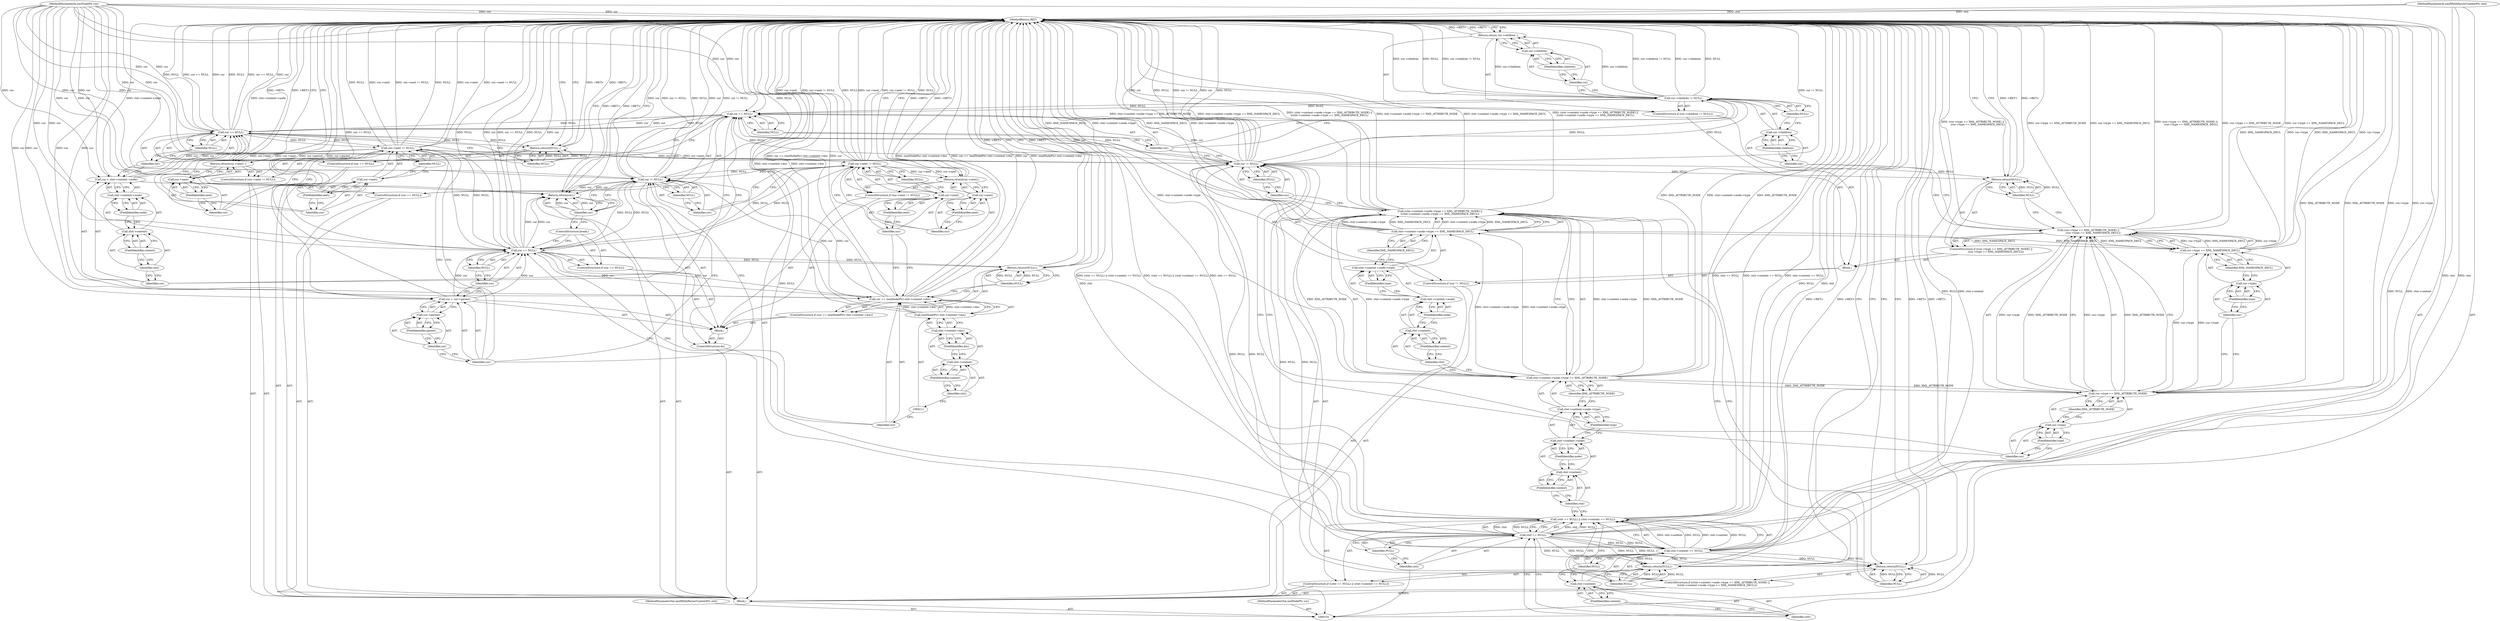 digraph "1_Chrome_a44b00c88bc5ea35b5b150217c5fd6e4ce168e58" {
"1000234" [label="(MethodReturn,RET)"];
"1000102" [label="(MethodParameterIn,xmlXPathParserContextPtr ctxt)"];
"1000271" [label="(MethodParameterOut,xmlXPathParserContextPtr ctxt)"];
"1000103" [label="(MethodParameterIn,xmlNodePtr cur)"];
"1000272" [label="(MethodParameterOut,xmlNodePtr cur)"];
"1000104" [label="(Block,)"];
"1000159" [label="(Call,cur->children != NULL)"];
"1000160" [label="(Call,cur->children)"];
"1000161" [label="(Identifier,cur)"];
"1000162" [label="(FieldIdentifier,children)"];
"1000163" [label="(Identifier,NULL)"];
"1000158" [label="(ControlStructure,if (cur->children != NULL))"];
"1000164" [label="(Return,return cur->children ;)"];
"1000165" [label="(Call,cur->children)"];
"1000166" [label="(Identifier,cur)"];
"1000167" [label="(FieldIdentifier,children)"];
"1000171" [label="(Identifier,NULL)"];
"1000172" [label="(Call,cur = ctxt->context->node)"];
"1000173" [label="(Identifier,cur)"];
"1000174" [label="(Call,ctxt->context->node)"];
"1000175" [label="(Call,ctxt->context)"];
"1000176" [label="(Identifier,ctxt)"];
"1000177" [label="(FieldIdentifier,context)"];
"1000168" [label="(ControlStructure,if (cur == NULL))"];
"1000178" [label="(FieldIdentifier,node)"];
"1000169" [label="(Call,cur == NULL)"];
"1000170" [label="(Identifier,cur)"];
"1000182" [label="(Identifier,NULL)"];
"1000183" [label="(Return,return(NULL) ;)"];
"1000184" [label="(Identifier,NULL)"];
"1000179" [label="(ControlStructure,if (cur == NULL))"];
"1000180" [label="(Call,cur == NULL)"];
"1000181" [label="(Identifier,cur)"];
"1000189" [label="(FieldIdentifier,next)"];
"1000190" [label="(Identifier,NULL)"];
"1000191" [label="(Return,return(cur->next) ;)"];
"1000192" [label="(Call,cur->next)"];
"1000193" [label="(Identifier,cur)"];
"1000194" [label="(FieldIdentifier,next)"];
"1000185" [label="(ControlStructure,if (cur->next != NULL))"];
"1000186" [label="(Call,cur->next != NULL)"];
"1000187" [label="(Call,cur->next)"];
"1000188" [label="(Identifier,cur)"];
"1000195" [label="(ControlStructure,do)"];
"1000196" [label="(Block,)"];
"1000199" [label="(Call,cur->parent)"];
"1000200" [label="(Identifier,cur)"];
"1000201" [label="(FieldIdentifier,parent)"];
"1000197" [label="(Call,cur = cur->parent)"];
"1000198" [label="(Identifier,cur)"];
"1000203" [label="(Call,cur == NULL)"];
"1000204" [label="(Identifier,cur)"];
"1000205" [label="(Identifier,NULL)"];
"1000206" [label="(ControlStructure,break;)"];
"1000202" [label="(ControlStructure,if (cur == NULL))"];
"1000208" [label="(Call,cur == (xmlNodePtr) ctxt->context->doc)"];
"1000209" [label="(Identifier,cur)"];
"1000210" [label="(Call,(xmlNodePtr) ctxt->context->doc)"];
"1000212" [label="(Call,ctxt->context->doc)"];
"1000213" [label="(Call,ctxt->context)"];
"1000214" [label="(Identifier,ctxt)"];
"1000215" [label="(FieldIdentifier,context)"];
"1000216" [label="(FieldIdentifier,doc)"];
"1000217" [label="(Return,return(NULL);)"];
"1000218" [label="(Identifier,NULL)"];
"1000207" [label="(ControlStructure,if (cur == (xmlNodePtr) ctxt->context->doc))"];
"1000107" [label="(Call,ctxt == NULL)"];
"1000108" [label="(Identifier,ctxt)"];
"1000109" [label="(Identifier,NULL)"];
"1000110" [label="(Call,ctxt->context == NULL)"];
"1000111" [label="(Call,ctxt->context)"];
"1000112" [label="(Identifier,ctxt)"];
"1000113" [label="(FieldIdentifier,context)"];
"1000114" [label="(Identifier,NULL)"];
"1000105" [label="(ControlStructure,if ((ctxt == NULL) || (ctxt->context == NULL)))"];
"1000115" [label="(Return,return(NULL);)"];
"1000116" [label="(Identifier,NULL)"];
"1000106" [label="(Call,(ctxt == NULL) || (ctxt->context == NULL))"];
"1000220" [label="(Call,cur->next != NULL)"];
"1000221" [label="(Call,cur->next)"];
"1000222" [label="(Identifier,cur)"];
"1000223" [label="(FieldIdentifier,next)"];
"1000224" [label="(Identifier,NULL)"];
"1000225" [label="(Return,return(cur->next);)"];
"1000226" [label="(Call,cur->next)"];
"1000227" [label="(Identifier,cur)"];
"1000228" [label="(FieldIdentifier,next)"];
"1000219" [label="(ControlStructure,if (cur->next != NULL))"];
"1000229" [label="(Call,cur != NULL)"];
"1000230" [label="(Identifier,cur)"];
"1000231" [label="(Identifier,NULL)"];
"1000233" [label="(Identifier,cur)"];
"1000232" [label="(Return,return(cur);)"];
"1000124" [label="(FieldIdentifier,context)"];
"1000125" [label="(FieldIdentifier,node)"];
"1000126" [label="(FieldIdentifier,type)"];
"1000127" [label="(Identifier,XML_ATTRIBUTE_NODE)"];
"1000117" [label="(ControlStructure,if ((ctxt->context->node->type == XML_ATTRIBUTE_NODE) ||\n\t(ctxt->context->node->type == XML_NAMESPACE_DECL)))"];
"1000118" [label="(Call,(ctxt->context->node->type == XML_ATTRIBUTE_NODE) ||\n\t(ctxt->context->node->type == XML_NAMESPACE_DECL))"];
"1000119" [label="(Call,ctxt->context->node->type == XML_ATTRIBUTE_NODE)"];
"1000120" [label="(Call,ctxt->context->node->type)"];
"1000121" [label="(Call,ctxt->context->node)"];
"1000122" [label="(Call,ctxt->context)"];
"1000123" [label="(Identifier,ctxt)"];
"1000134" [label="(FieldIdentifier,node)"];
"1000128" [label="(Call,ctxt->context->node->type == XML_NAMESPACE_DECL)"];
"1000129" [label="(Call,ctxt->context->node->type)"];
"1000130" [label="(Call,ctxt->context->node)"];
"1000131" [label="(Call,ctxt->context)"];
"1000132" [label="(Identifier,ctxt)"];
"1000135" [label="(FieldIdentifier,type)"];
"1000136" [label="(Identifier,XML_NAMESPACE_DECL)"];
"1000133" [label="(FieldIdentifier,context)"];
"1000137" [label="(Return,return(NULL);)"];
"1000138" [label="(Identifier,NULL)"];
"1000142" [label="(Identifier,NULL)"];
"1000143" [label="(Block,)"];
"1000139" [label="(ControlStructure,if (cur != NULL))"];
"1000140" [label="(Call,cur != NULL)"];
"1000141" [label="(Identifier,cur)"];
"1000145" [label="(Call,(cur->type == XML_ATTRIBUTE_NODE) ||\n            (cur->type == XML_NAMESPACE_DECL))"];
"1000146" [label="(Call,cur->type == XML_ATTRIBUTE_NODE)"];
"1000147" [label="(Call,cur->type)"];
"1000148" [label="(Identifier,cur)"];
"1000149" [label="(FieldIdentifier,type)"];
"1000150" [label="(Identifier,XML_ATTRIBUTE_NODE)"];
"1000144" [label="(ControlStructure,if ((cur->type == XML_ATTRIBUTE_NODE) ||\n            (cur->type == XML_NAMESPACE_DECL)))"];
"1000151" [label="(Call,cur->type == XML_NAMESPACE_DECL)"];
"1000152" [label="(Call,cur->type)"];
"1000153" [label="(Identifier,cur)"];
"1000154" [label="(FieldIdentifier,type)"];
"1000155" [label="(Identifier,XML_NAMESPACE_DECL)"];
"1000156" [label="(Return,return(NULL);)"];
"1000157" [label="(Identifier,NULL)"];
"1000234" -> "1000101"  [label="AST: "];
"1000234" -> "1000115"  [label="CFG: "];
"1000234" -> "1000137"  [label="CFG: "];
"1000234" -> "1000156"  [label="CFG: "];
"1000234" -> "1000164"  [label="CFG: "];
"1000234" -> "1000183"  [label="CFG: "];
"1000234" -> "1000191"  [label="CFG: "];
"1000234" -> "1000217"  [label="CFG: "];
"1000234" -> "1000225"  [label="CFG: "];
"1000234" -> "1000232"  [label="CFG: "];
"1000186" -> "1000234"  [label="DDG: cur->next != NULL"];
"1000186" -> "1000234"  [label="DDG: NULL"];
"1000186" -> "1000234"  [label="DDG: cur->next"];
"1000220" -> "1000234"  [label="DDG: cur->next"];
"1000220" -> "1000234"  [label="DDG: cur->next != NULL"];
"1000220" -> "1000234"  [label="DDG: NULL"];
"1000140" -> "1000234"  [label="DDG: cur"];
"1000140" -> "1000234"  [label="DDG: NULL"];
"1000140" -> "1000234"  [label="DDG: cur != NULL"];
"1000180" -> "1000234"  [label="DDG: cur"];
"1000180" -> "1000234"  [label="DDG: NULL"];
"1000180" -> "1000234"  [label="DDG: cur == NULL"];
"1000208" -> "1000234"  [label="DDG: cur == (xmlNodePtr) ctxt->context->doc"];
"1000208" -> "1000234"  [label="DDG: cur"];
"1000208" -> "1000234"  [label="DDG: (xmlNodePtr) ctxt->context->doc"];
"1000119" -> "1000234"  [label="DDG: XML_ATTRIBUTE_NODE"];
"1000119" -> "1000234"  [label="DDG: ctxt->context->node->type"];
"1000102" -> "1000234"  [label="DDG: ctxt"];
"1000210" -> "1000234"  [label="DDG: ctxt->context->doc"];
"1000146" -> "1000234"  [label="DDG: XML_ATTRIBUTE_NODE"];
"1000146" -> "1000234"  [label="DDG: cur->type"];
"1000118" -> "1000234"  [label="DDG: ctxt->context->node->type == XML_NAMESPACE_DECL"];
"1000118" -> "1000234"  [label="DDG: (ctxt->context->node->type == XML_ATTRIBUTE_NODE) ||\n\t(ctxt->context->node->type == XML_NAMESPACE_DECL)"];
"1000118" -> "1000234"  [label="DDG: ctxt->context->node->type == XML_ATTRIBUTE_NODE"];
"1000159" -> "1000234"  [label="DDG: cur->children != NULL"];
"1000159" -> "1000234"  [label="DDG: cur->children"];
"1000159" -> "1000234"  [label="DDG: NULL"];
"1000107" -> "1000234"  [label="DDG: ctxt"];
"1000107" -> "1000234"  [label="DDG: NULL"];
"1000106" -> "1000234"  [label="DDG: ctxt == NULL"];
"1000106" -> "1000234"  [label="DDG: ctxt->context == NULL"];
"1000106" -> "1000234"  [label="DDG: (ctxt == NULL) || (ctxt->context == NULL)"];
"1000145" -> "1000234"  [label="DDG: cur->type == XML_NAMESPACE_DECL"];
"1000145" -> "1000234"  [label="DDG: (cur->type == XML_ATTRIBUTE_NODE) ||\n            (cur->type == XML_NAMESPACE_DECL)"];
"1000145" -> "1000234"  [label="DDG: cur->type == XML_ATTRIBUTE_NODE"];
"1000110" -> "1000234"  [label="DDG: NULL"];
"1000110" -> "1000234"  [label="DDG: ctxt->context"];
"1000151" -> "1000234"  [label="DDG: cur->type"];
"1000151" -> "1000234"  [label="DDG: XML_NAMESPACE_DECL"];
"1000229" -> "1000234"  [label="DDG: cur != NULL"];
"1000229" -> "1000234"  [label="DDG: NULL"];
"1000229" -> "1000234"  [label="DDG: cur"];
"1000128" -> "1000234"  [label="DDG: ctxt->context->node->type"];
"1000128" -> "1000234"  [label="DDG: XML_NAMESPACE_DECL"];
"1000103" -> "1000234"  [label="DDG: cur"];
"1000203" -> "1000234"  [label="DDG: cur == NULL"];
"1000203" -> "1000234"  [label="DDG: NULL"];
"1000203" -> "1000234"  [label="DDG: cur"];
"1000197" -> "1000234"  [label="DDG: cur->parent"];
"1000172" -> "1000234"  [label="DDG: ctxt->context->node"];
"1000191" -> "1000234"  [label="DDG: <RET>"];
"1000183" -> "1000234"  [label="DDG: <RET>"];
"1000137" -> "1000234"  [label="DDG: <RET>"];
"1000217" -> "1000234"  [label="DDG: <RET>"];
"1000156" -> "1000234"  [label="DDG: <RET>"];
"1000164" -> "1000234"  [label="DDG: <RET>"];
"1000115" -> "1000234"  [label="DDG: <RET>"];
"1000232" -> "1000234"  [label="DDG: <RET>"];
"1000225" -> "1000234"  [label="DDG: <RET>"];
"1000102" -> "1000101"  [label="AST: "];
"1000102" -> "1000234"  [label="DDG: ctxt"];
"1000102" -> "1000107"  [label="DDG: ctxt"];
"1000271" -> "1000101"  [label="AST: "];
"1000103" -> "1000101"  [label="AST: "];
"1000103" -> "1000234"  [label="DDG: cur"];
"1000103" -> "1000140"  [label="DDG: cur"];
"1000103" -> "1000169"  [label="DDG: cur"];
"1000103" -> "1000172"  [label="DDG: cur"];
"1000103" -> "1000180"  [label="DDG: cur"];
"1000103" -> "1000197"  [label="DDG: cur"];
"1000103" -> "1000203"  [label="DDG: cur"];
"1000103" -> "1000208"  [label="DDG: cur"];
"1000103" -> "1000229"  [label="DDG: cur"];
"1000103" -> "1000232"  [label="DDG: cur"];
"1000272" -> "1000101"  [label="AST: "];
"1000104" -> "1000101"  [label="AST: "];
"1000105" -> "1000104"  [label="AST: "];
"1000117" -> "1000104"  [label="AST: "];
"1000139" -> "1000104"  [label="AST: "];
"1000168" -> "1000104"  [label="AST: "];
"1000179" -> "1000104"  [label="AST: "];
"1000185" -> "1000104"  [label="AST: "];
"1000195" -> "1000104"  [label="AST: "];
"1000232" -> "1000104"  [label="AST: "];
"1000159" -> "1000158"  [label="AST: "];
"1000159" -> "1000163"  [label="CFG: "];
"1000160" -> "1000159"  [label="AST: "];
"1000163" -> "1000159"  [label="AST: "];
"1000166" -> "1000159"  [label="CFG: "];
"1000170" -> "1000159"  [label="CFG: "];
"1000159" -> "1000234"  [label="DDG: cur->children != NULL"];
"1000159" -> "1000234"  [label="DDG: cur->children"];
"1000159" -> "1000234"  [label="DDG: NULL"];
"1000140" -> "1000159"  [label="DDG: NULL"];
"1000159" -> "1000164"  [label="DDG: cur->children"];
"1000159" -> "1000169"  [label="DDG: NULL"];
"1000160" -> "1000159"  [label="AST: "];
"1000160" -> "1000162"  [label="CFG: "];
"1000161" -> "1000160"  [label="AST: "];
"1000162" -> "1000160"  [label="AST: "];
"1000163" -> "1000160"  [label="CFG: "];
"1000161" -> "1000160"  [label="AST: "];
"1000161" -> "1000145"  [label="CFG: "];
"1000162" -> "1000161"  [label="CFG: "];
"1000162" -> "1000160"  [label="AST: "];
"1000162" -> "1000161"  [label="CFG: "];
"1000160" -> "1000162"  [label="CFG: "];
"1000163" -> "1000159"  [label="AST: "];
"1000163" -> "1000160"  [label="CFG: "];
"1000159" -> "1000163"  [label="CFG: "];
"1000158" -> "1000143"  [label="AST: "];
"1000159" -> "1000158"  [label="AST: "];
"1000164" -> "1000158"  [label="AST: "];
"1000164" -> "1000158"  [label="AST: "];
"1000164" -> "1000165"  [label="CFG: "];
"1000165" -> "1000164"  [label="AST: "];
"1000234" -> "1000164"  [label="CFG: "];
"1000164" -> "1000234"  [label="DDG: <RET>"];
"1000159" -> "1000164"  [label="DDG: cur->children"];
"1000165" -> "1000164"  [label="AST: "];
"1000165" -> "1000167"  [label="CFG: "];
"1000166" -> "1000165"  [label="AST: "];
"1000167" -> "1000165"  [label="AST: "];
"1000164" -> "1000165"  [label="CFG: "];
"1000166" -> "1000165"  [label="AST: "];
"1000166" -> "1000159"  [label="CFG: "];
"1000167" -> "1000166"  [label="CFG: "];
"1000167" -> "1000165"  [label="AST: "];
"1000167" -> "1000166"  [label="CFG: "];
"1000165" -> "1000167"  [label="CFG: "];
"1000171" -> "1000169"  [label="AST: "];
"1000171" -> "1000170"  [label="CFG: "];
"1000169" -> "1000171"  [label="CFG: "];
"1000172" -> "1000168"  [label="AST: "];
"1000172" -> "1000174"  [label="CFG: "];
"1000173" -> "1000172"  [label="AST: "];
"1000174" -> "1000172"  [label="AST: "];
"1000181" -> "1000172"  [label="CFG: "];
"1000172" -> "1000234"  [label="DDG: ctxt->context->node"];
"1000103" -> "1000172"  [label="DDG: cur"];
"1000172" -> "1000180"  [label="DDG: cur"];
"1000173" -> "1000172"  [label="AST: "];
"1000173" -> "1000169"  [label="CFG: "];
"1000176" -> "1000173"  [label="CFG: "];
"1000174" -> "1000172"  [label="AST: "];
"1000174" -> "1000178"  [label="CFG: "];
"1000175" -> "1000174"  [label="AST: "];
"1000178" -> "1000174"  [label="AST: "];
"1000172" -> "1000174"  [label="CFG: "];
"1000175" -> "1000174"  [label="AST: "];
"1000175" -> "1000177"  [label="CFG: "];
"1000176" -> "1000175"  [label="AST: "];
"1000177" -> "1000175"  [label="AST: "];
"1000178" -> "1000175"  [label="CFG: "];
"1000176" -> "1000175"  [label="AST: "];
"1000176" -> "1000173"  [label="CFG: "];
"1000177" -> "1000176"  [label="CFG: "];
"1000177" -> "1000175"  [label="AST: "];
"1000177" -> "1000176"  [label="CFG: "];
"1000175" -> "1000177"  [label="CFG: "];
"1000168" -> "1000104"  [label="AST: "];
"1000169" -> "1000168"  [label="AST: "];
"1000172" -> "1000168"  [label="AST: "];
"1000178" -> "1000174"  [label="AST: "];
"1000178" -> "1000175"  [label="CFG: "];
"1000174" -> "1000178"  [label="CFG: "];
"1000169" -> "1000168"  [label="AST: "];
"1000169" -> "1000171"  [label="CFG: "];
"1000170" -> "1000169"  [label="AST: "];
"1000171" -> "1000169"  [label="AST: "];
"1000173" -> "1000169"  [label="CFG: "];
"1000181" -> "1000169"  [label="CFG: "];
"1000140" -> "1000169"  [label="DDG: cur"];
"1000140" -> "1000169"  [label="DDG: NULL"];
"1000103" -> "1000169"  [label="DDG: cur"];
"1000159" -> "1000169"  [label="DDG: NULL"];
"1000169" -> "1000180"  [label="DDG: cur"];
"1000169" -> "1000180"  [label="DDG: NULL"];
"1000170" -> "1000169"  [label="AST: "];
"1000170" -> "1000159"  [label="CFG: "];
"1000170" -> "1000140"  [label="CFG: "];
"1000171" -> "1000170"  [label="CFG: "];
"1000182" -> "1000180"  [label="AST: "];
"1000182" -> "1000181"  [label="CFG: "];
"1000180" -> "1000182"  [label="CFG: "];
"1000183" -> "1000179"  [label="AST: "];
"1000183" -> "1000184"  [label="CFG: "];
"1000184" -> "1000183"  [label="AST: "];
"1000234" -> "1000183"  [label="CFG: "];
"1000183" -> "1000234"  [label="DDG: <RET>"];
"1000184" -> "1000183"  [label="DDG: NULL"];
"1000180" -> "1000183"  [label="DDG: NULL"];
"1000184" -> "1000183"  [label="AST: "];
"1000184" -> "1000180"  [label="CFG: "];
"1000183" -> "1000184"  [label="CFG: "];
"1000184" -> "1000183"  [label="DDG: NULL"];
"1000179" -> "1000104"  [label="AST: "];
"1000180" -> "1000179"  [label="AST: "];
"1000183" -> "1000179"  [label="AST: "];
"1000180" -> "1000179"  [label="AST: "];
"1000180" -> "1000182"  [label="CFG: "];
"1000181" -> "1000180"  [label="AST: "];
"1000182" -> "1000180"  [label="AST: "];
"1000184" -> "1000180"  [label="CFG: "];
"1000188" -> "1000180"  [label="CFG: "];
"1000180" -> "1000234"  [label="DDG: cur"];
"1000180" -> "1000234"  [label="DDG: NULL"];
"1000180" -> "1000234"  [label="DDG: cur == NULL"];
"1000172" -> "1000180"  [label="DDG: cur"];
"1000169" -> "1000180"  [label="DDG: cur"];
"1000169" -> "1000180"  [label="DDG: NULL"];
"1000103" -> "1000180"  [label="DDG: cur"];
"1000180" -> "1000183"  [label="DDG: NULL"];
"1000180" -> "1000186"  [label="DDG: NULL"];
"1000181" -> "1000180"  [label="AST: "];
"1000181" -> "1000172"  [label="CFG: "];
"1000181" -> "1000169"  [label="CFG: "];
"1000182" -> "1000181"  [label="CFG: "];
"1000189" -> "1000187"  [label="AST: "];
"1000189" -> "1000188"  [label="CFG: "];
"1000187" -> "1000189"  [label="CFG: "];
"1000190" -> "1000186"  [label="AST: "];
"1000190" -> "1000187"  [label="CFG: "];
"1000186" -> "1000190"  [label="CFG: "];
"1000191" -> "1000185"  [label="AST: "];
"1000191" -> "1000192"  [label="CFG: "];
"1000192" -> "1000191"  [label="AST: "];
"1000234" -> "1000191"  [label="CFG: "];
"1000191" -> "1000234"  [label="DDG: <RET>"];
"1000186" -> "1000191"  [label="DDG: cur->next"];
"1000192" -> "1000191"  [label="AST: "];
"1000192" -> "1000194"  [label="CFG: "];
"1000193" -> "1000192"  [label="AST: "];
"1000194" -> "1000192"  [label="AST: "];
"1000191" -> "1000192"  [label="CFG: "];
"1000193" -> "1000192"  [label="AST: "];
"1000193" -> "1000186"  [label="CFG: "];
"1000194" -> "1000193"  [label="CFG: "];
"1000194" -> "1000192"  [label="AST: "];
"1000194" -> "1000193"  [label="CFG: "];
"1000192" -> "1000194"  [label="CFG: "];
"1000185" -> "1000104"  [label="AST: "];
"1000186" -> "1000185"  [label="AST: "];
"1000191" -> "1000185"  [label="AST: "];
"1000186" -> "1000185"  [label="AST: "];
"1000186" -> "1000190"  [label="CFG: "];
"1000187" -> "1000186"  [label="AST: "];
"1000190" -> "1000186"  [label="AST: "];
"1000193" -> "1000186"  [label="CFG: "];
"1000198" -> "1000186"  [label="CFG: "];
"1000186" -> "1000234"  [label="DDG: cur->next != NULL"];
"1000186" -> "1000234"  [label="DDG: NULL"];
"1000186" -> "1000234"  [label="DDG: cur->next"];
"1000180" -> "1000186"  [label="DDG: NULL"];
"1000186" -> "1000191"  [label="DDG: cur->next"];
"1000186" -> "1000203"  [label="DDG: NULL"];
"1000186" -> "1000220"  [label="DDG: cur->next"];
"1000187" -> "1000186"  [label="AST: "];
"1000187" -> "1000189"  [label="CFG: "];
"1000188" -> "1000187"  [label="AST: "];
"1000189" -> "1000187"  [label="AST: "];
"1000190" -> "1000187"  [label="CFG: "];
"1000188" -> "1000187"  [label="AST: "];
"1000188" -> "1000180"  [label="CFG: "];
"1000189" -> "1000188"  [label="CFG: "];
"1000195" -> "1000104"  [label="AST: "];
"1000196" -> "1000195"  [label="AST: "];
"1000229" -> "1000195"  [label="AST: "];
"1000196" -> "1000195"  [label="AST: "];
"1000197" -> "1000196"  [label="AST: "];
"1000202" -> "1000196"  [label="AST: "];
"1000207" -> "1000196"  [label="AST: "];
"1000219" -> "1000196"  [label="AST: "];
"1000199" -> "1000197"  [label="AST: "];
"1000199" -> "1000201"  [label="CFG: "];
"1000200" -> "1000199"  [label="AST: "];
"1000201" -> "1000199"  [label="AST: "];
"1000197" -> "1000199"  [label="CFG: "];
"1000200" -> "1000199"  [label="AST: "];
"1000200" -> "1000198"  [label="CFG: "];
"1000201" -> "1000200"  [label="CFG: "];
"1000201" -> "1000199"  [label="AST: "];
"1000201" -> "1000200"  [label="CFG: "];
"1000199" -> "1000201"  [label="CFG: "];
"1000197" -> "1000196"  [label="AST: "];
"1000197" -> "1000199"  [label="CFG: "];
"1000198" -> "1000197"  [label="AST: "];
"1000199" -> "1000197"  [label="AST: "];
"1000204" -> "1000197"  [label="CFG: "];
"1000197" -> "1000234"  [label="DDG: cur->parent"];
"1000103" -> "1000197"  [label="DDG: cur"];
"1000197" -> "1000203"  [label="DDG: cur"];
"1000198" -> "1000197"  [label="AST: "];
"1000198" -> "1000229"  [label="CFG: "];
"1000198" -> "1000186"  [label="CFG: "];
"1000200" -> "1000198"  [label="CFG: "];
"1000203" -> "1000202"  [label="AST: "];
"1000203" -> "1000205"  [label="CFG: "];
"1000204" -> "1000203"  [label="AST: "];
"1000205" -> "1000203"  [label="AST: "];
"1000206" -> "1000203"  [label="CFG: "];
"1000209" -> "1000203"  [label="CFG: "];
"1000203" -> "1000234"  [label="DDG: cur == NULL"];
"1000203" -> "1000234"  [label="DDG: NULL"];
"1000203" -> "1000234"  [label="DDG: cur"];
"1000197" -> "1000203"  [label="DDG: cur"];
"1000103" -> "1000203"  [label="DDG: cur"];
"1000186" -> "1000203"  [label="DDG: NULL"];
"1000229" -> "1000203"  [label="DDG: NULL"];
"1000203" -> "1000208"  [label="DDG: cur"];
"1000203" -> "1000217"  [label="DDG: NULL"];
"1000203" -> "1000220"  [label="DDG: NULL"];
"1000203" -> "1000232"  [label="DDG: cur"];
"1000204" -> "1000203"  [label="AST: "];
"1000204" -> "1000197"  [label="CFG: "];
"1000205" -> "1000204"  [label="CFG: "];
"1000205" -> "1000203"  [label="AST: "];
"1000205" -> "1000204"  [label="CFG: "];
"1000203" -> "1000205"  [label="CFG: "];
"1000206" -> "1000202"  [label="AST: "];
"1000206" -> "1000203"  [label="CFG: "];
"1000233" -> "1000206"  [label="CFG: "];
"1000202" -> "1000196"  [label="AST: "];
"1000203" -> "1000202"  [label="AST: "];
"1000206" -> "1000202"  [label="AST: "];
"1000208" -> "1000207"  [label="AST: "];
"1000208" -> "1000210"  [label="CFG: "];
"1000209" -> "1000208"  [label="AST: "];
"1000210" -> "1000208"  [label="AST: "];
"1000218" -> "1000208"  [label="CFG: "];
"1000222" -> "1000208"  [label="CFG: "];
"1000208" -> "1000234"  [label="DDG: cur == (xmlNodePtr) ctxt->context->doc"];
"1000208" -> "1000234"  [label="DDG: cur"];
"1000208" -> "1000234"  [label="DDG: (xmlNodePtr) ctxt->context->doc"];
"1000203" -> "1000208"  [label="DDG: cur"];
"1000103" -> "1000208"  [label="DDG: cur"];
"1000210" -> "1000208"  [label="DDG: ctxt->context->doc"];
"1000208" -> "1000229"  [label="DDG: cur"];
"1000209" -> "1000208"  [label="AST: "];
"1000209" -> "1000203"  [label="CFG: "];
"1000211" -> "1000209"  [label="CFG: "];
"1000210" -> "1000208"  [label="AST: "];
"1000210" -> "1000212"  [label="CFG: "];
"1000211" -> "1000210"  [label="AST: "];
"1000212" -> "1000210"  [label="AST: "];
"1000208" -> "1000210"  [label="CFG: "];
"1000210" -> "1000234"  [label="DDG: ctxt->context->doc"];
"1000210" -> "1000208"  [label="DDG: ctxt->context->doc"];
"1000212" -> "1000210"  [label="AST: "];
"1000212" -> "1000216"  [label="CFG: "];
"1000213" -> "1000212"  [label="AST: "];
"1000216" -> "1000212"  [label="AST: "];
"1000210" -> "1000212"  [label="CFG: "];
"1000213" -> "1000212"  [label="AST: "];
"1000213" -> "1000215"  [label="CFG: "];
"1000214" -> "1000213"  [label="AST: "];
"1000215" -> "1000213"  [label="AST: "];
"1000216" -> "1000213"  [label="CFG: "];
"1000214" -> "1000213"  [label="AST: "];
"1000214" -> "1000211"  [label="CFG: "];
"1000215" -> "1000214"  [label="CFG: "];
"1000215" -> "1000213"  [label="AST: "];
"1000215" -> "1000214"  [label="CFG: "];
"1000213" -> "1000215"  [label="CFG: "];
"1000216" -> "1000212"  [label="AST: "];
"1000216" -> "1000213"  [label="CFG: "];
"1000212" -> "1000216"  [label="CFG: "];
"1000217" -> "1000207"  [label="AST: "];
"1000217" -> "1000218"  [label="CFG: "];
"1000218" -> "1000217"  [label="AST: "];
"1000234" -> "1000217"  [label="CFG: "];
"1000217" -> "1000234"  [label="DDG: <RET>"];
"1000218" -> "1000217"  [label="DDG: NULL"];
"1000203" -> "1000217"  [label="DDG: NULL"];
"1000218" -> "1000217"  [label="AST: "];
"1000218" -> "1000208"  [label="CFG: "];
"1000217" -> "1000218"  [label="CFG: "];
"1000218" -> "1000217"  [label="DDG: NULL"];
"1000207" -> "1000196"  [label="AST: "];
"1000208" -> "1000207"  [label="AST: "];
"1000217" -> "1000207"  [label="AST: "];
"1000107" -> "1000106"  [label="AST: "];
"1000107" -> "1000109"  [label="CFG: "];
"1000108" -> "1000107"  [label="AST: "];
"1000109" -> "1000107"  [label="AST: "];
"1000112" -> "1000107"  [label="CFG: "];
"1000106" -> "1000107"  [label="CFG: "];
"1000107" -> "1000234"  [label="DDG: ctxt"];
"1000107" -> "1000234"  [label="DDG: NULL"];
"1000107" -> "1000106"  [label="DDG: ctxt"];
"1000107" -> "1000106"  [label="DDG: NULL"];
"1000102" -> "1000107"  [label="DDG: ctxt"];
"1000107" -> "1000110"  [label="DDG: NULL"];
"1000107" -> "1000115"  [label="DDG: NULL"];
"1000107" -> "1000137"  [label="DDG: NULL"];
"1000107" -> "1000140"  [label="DDG: NULL"];
"1000108" -> "1000107"  [label="AST: "];
"1000108" -> "1000101"  [label="CFG: "];
"1000109" -> "1000108"  [label="CFG: "];
"1000109" -> "1000107"  [label="AST: "];
"1000109" -> "1000108"  [label="CFG: "];
"1000107" -> "1000109"  [label="CFG: "];
"1000110" -> "1000106"  [label="AST: "];
"1000110" -> "1000114"  [label="CFG: "];
"1000111" -> "1000110"  [label="AST: "];
"1000114" -> "1000110"  [label="AST: "];
"1000106" -> "1000110"  [label="CFG: "];
"1000110" -> "1000234"  [label="DDG: NULL"];
"1000110" -> "1000234"  [label="DDG: ctxt->context"];
"1000110" -> "1000106"  [label="DDG: ctxt->context"];
"1000110" -> "1000106"  [label="DDG: NULL"];
"1000107" -> "1000110"  [label="DDG: NULL"];
"1000110" -> "1000115"  [label="DDG: NULL"];
"1000110" -> "1000137"  [label="DDG: NULL"];
"1000110" -> "1000140"  [label="DDG: NULL"];
"1000111" -> "1000110"  [label="AST: "];
"1000111" -> "1000113"  [label="CFG: "];
"1000112" -> "1000111"  [label="AST: "];
"1000113" -> "1000111"  [label="AST: "];
"1000114" -> "1000111"  [label="CFG: "];
"1000112" -> "1000111"  [label="AST: "];
"1000112" -> "1000107"  [label="CFG: "];
"1000113" -> "1000112"  [label="CFG: "];
"1000113" -> "1000111"  [label="AST: "];
"1000113" -> "1000112"  [label="CFG: "];
"1000111" -> "1000113"  [label="CFG: "];
"1000114" -> "1000110"  [label="AST: "];
"1000114" -> "1000111"  [label="CFG: "];
"1000110" -> "1000114"  [label="CFG: "];
"1000105" -> "1000104"  [label="AST: "];
"1000106" -> "1000105"  [label="AST: "];
"1000115" -> "1000105"  [label="AST: "];
"1000115" -> "1000105"  [label="AST: "];
"1000115" -> "1000116"  [label="CFG: "];
"1000116" -> "1000115"  [label="AST: "];
"1000234" -> "1000115"  [label="CFG: "];
"1000115" -> "1000234"  [label="DDG: <RET>"];
"1000116" -> "1000115"  [label="DDG: NULL"];
"1000110" -> "1000115"  [label="DDG: NULL"];
"1000107" -> "1000115"  [label="DDG: NULL"];
"1000116" -> "1000115"  [label="AST: "];
"1000116" -> "1000106"  [label="CFG: "];
"1000115" -> "1000116"  [label="CFG: "];
"1000116" -> "1000115"  [label="DDG: NULL"];
"1000106" -> "1000105"  [label="AST: "];
"1000106" -> "1000107"  [label="CFG: "];
"1000106" -> "1000110"  [label="CFG: "];
"1000107" -> "1000106"  [label="AST: "];
"1000110" -> "1000106"  [label="AST: "];
"1000116" -> "1000106"  [label="CFG: "];
"1000123" -> "1000106"  [label="CFG: "];
"1000106" -> "1000234"  [label="DDG: ctxt == NULL"];
"1000106" -> "1000234"  [label="DDG: ctxt->context == NULL"];
"1000106" -> "1000234"  [label="DDG: (ctxt == NULL) || (ctxt->context == NULL)"];
"1000107" -> "1000106"  [label="DDG: ctxt"];
"1000107" -> "1000106"  [label="DDG: NULL"];
"1000110" -> "1000106"  [label="DDG: ctxt->context"];
"1000110" -> "1000106"  [label="DDG: NULL"];
"1000220" -> "1000219"  [label="AST: "];
"1000220" -> "1000224"  [label="CFG: "];
"1000221" -> "1000220"  [label="AST: "];
"1000224" -> "1000220"  [label="AST: "];
"1000230" -> "1000220"  [label="CFG: "];
"1000227" -> "1000220"  [label="CFG: "];
"1000220" -> "1000234"  [label="DDG: cur->next"];
"1000220" -> "1000234"  [label="DDG: cur->next != NULL"];
"1000220" -> "1000234"  [label="DDG: NULL"];
"1000186" -> "1000220"  [label="DDG: cur->next"];
"1000203" -> "1000220"  [label="DDG: NULL"];
"1000220" -> "1000225"  [label="DDG: cur->next"];
"1000220" -> "1000229"  [label="DDG: NULL"];
"1000221" -> "1000220"  [label="AST: "];
"1000221" -> "1000223"  [label="CFG: "];
"1000222" -> "1000221"  [label="AST: "];
"1000223" -> "1000221"  [label="AST: "];
"1000224" -> "1000221"  [label="CFG: "];
"1000222" -> "1000221"  [label="AST: "];
"1000222" -> "1000208"  [label="CFG: "];
"1000223" -> "1000222"  [label="CFG: "];
"1000223" -> "1000221"  [label="AST: "];
"1000223" -> "1000222"  [label="CFG: "];
"1000221" -> "1000223"  [label="CFG: "];
"1000224" -> "1000220"  [label="AST: "];
"1000224" -> "1000221"  [label="CFG: "];
"1000220" -> "1000224"  [label="CFG: "];
"1000225" -> "1000219"  [label="AST: "];
"1000225" -> "1000226"  [label="CFG: "];
"1000226" -> "1000225"  [label="AST: "];
"1000234" -> "1000225"  [label="CFG: "];
"1000225" -> "1000234"  [label="DDG: <RET>"];
"1000220" -> "1000225"  [label="DDG: cur->next"];
"1000226" -> "1000225"  [label="AST: "];
"1000226" -> "1000228"  [label="CFG: "];
"1000227" -> "1000226"  [label="AST: "];
"1000228" -> "1000226"  [label="AST: "];
"1000225" -> "1000226"  [label="CFG: "];
"1000227" -> "1000226"  [label="AST: "];
"1000227" -> "1000220"  [label="CFG: "];
"1000228" -> "1000227"  [label="CFG: "];
"1000228" -> "1000226"  [label="AST: "];
"1000228" -> "1000227"  [label="CFG: "];
"1000226" -> "1000228"  [label="CFG: "];
"1000219" -> "1000196"  [label="AST: "];
"1000220" -> "1000219"  [label="AST: "];
"1000225" -> "1000219"  [label="AST: "];
"1000229" -> "1000195"  [label="AST: "];
"1000229" -> "1000231"  [label="CFG: "];
"1000230" -> "1000229"  [label="AST: "];
"1000231" -> "1000229"  [label="AST: "];
"1000198" -> "1000229"  [label="CFG: "];
"1000233" -> "1000229"  [label="CFG: "];
"1000229" -> "1000234"  [label="DDG: cur != NULL"];
"1000229" -> "1000234"  [label="DDG: NULL"];
"1000229" -> "1000234"  [label="DDG: cur"];
"1000229" -> "1000203"  [label="DDG: NULL"];
"1000208" -> "1000229"  [label="DDG: cur"];
"1000103" -> "1000229"  [label="DDG: cur"];
"1000220" -> "1000229"  [label="DDG: NULL"];
"1000229" -> "1000232"  [label="DDG: cur"];
"1000230" -> "1000229"  [label="AST: "];
"1000230" -> "1000220"  [label="CFG: "];
"1000231" -> "1000230"  [label="CFG: "];
"1000231" -> "1000229"  [label="AST: "];
"1000231" -> "1000230"  [label="CFG: "];
"1000229" -> "1000231"  [label="CFG: "];
"1000233" -> "1000232"  [label="AST: "];
"1000233" -> "1000229"  [label="CFG: "];
"1000233" -> "1000206"  [label="CFG: "];
"1000232" -> "1000233"  [label="CFG: "];
"1000233" -> "1000232"  [label="DDG: cur"];
"1000232" -> "1000104"  [label="AST: "];
"1000232" -> "1000233"  [label="CFG: "];
"1000233" -> "1000232"  [label="AST: "];
"1000234" -> "1000232"  [label="CFG: "];
"1000232" -> "1000234"  [label="DDG: <RET>"];
"1000233" -> "1000232"  [label="DDG: cur"];
"1000229" -> "1000232"  [label="DDG: cur"];
"1000203" -> "1000232"  [label="DDG: cur"];
"1000103" -> "1000232"  [label="DDG: cur"];
"1000124" -> "1000122"  [label="AST: "];
"1000124" -> "1000123"  [label="CFG: "];
"1000122" -> "1000124"  [label="CFG: "];
"1000125" -> "1000121"  [label="AST: "];
"1000125" -> "1000122"  [label="CFG: "];
"1000121" -> "1000125"  [label="CFG: "];
"1000126" -> "1000120"  [label="AST: "];
"1000126" -> "1000121"  [label="CFG: "];
"1000120" -> "1000126"  [label="CFG: "];
"1000127" -> "1000119"  [label="AST: "];
"1000127" -> "1000120"  [label="CFG: "];
"1000119" -> "1000127"  [label="CFG: "];
"1000117" -> "1000104"  [label="AST: "];
"1000118" -> "1000117"  [label="AST: "];
"1000137" -> "1000117"  [label="AST: "];
"1000118" -> "1000117"  [label="AST: "];
"1000118" -> "1000119"  [label="CFG: "];
"1000118" -> "1000128"  [label="CFG: "];
"1000119" -> "1000118"  [label="AST: "];
"1000128" -> "1000118"  [label="AST: "];
"1000138" -> "1000118"  [label="CFG: "];
"1000141" -> "1000118"  [label="CFG: "];
"1000118" -> "1000234"  [label="DDG: ctxt->context->node->type == XML_NAMESPACE_DECL"];
"1000118" -> "1000234"  [label="DDG: (ctxt->context->node->type == XML_ATTRIBUTE_NODE) ||\n\t(ctxt->context->node->type == XML_NAMESPACE_DECL)"];
"1000118" -> "1000234"  [label="DDG: ctxt->context->node->type == XML_ATTRIBUTE_NODE"];
"1000119" -> "1000118"  [label="DDG: ctxt->context->node->type"];
"1000119" -> "1000118"  [label="DDG: XML_ATTRIBUTE_NODE"];
"1000128" -> "1000118"  [label="DDG: ctxt->context->node->type"];
"1000128" -> "1000118"  [label="DDG: XML_NAMESPACE_DECL"];
"1000119" -> "1000118"  [label="AST: "];
"1000119" -> "1000127"  [label="CFG: "];
"1000120" -> "1000119"  [label="AST: "];
"1000127" -> "1000119"  [label="AST: "];
"1000132" -> "1000119"  [label="CFG: "];
"1000118" -> "1000119"  [label="CFG: "];
"1000119" -> "1000234"  [label="DDG: XML_ATTRIBUTE_NODE"];
"1000119" -> "1000234"  [label="DDG: ctxt->context->node->type"];
"1000119" -> "1000118"  [label="DDG: ctxt->context->node->type"];
"1000119" -> "1000118"  [label="DDG: XML_ATTRIBUTE_NODE"];
"1000119" -> "1000128"  [label="DDG: ctxt->context->node->type"];
"1000119" -> "1000146"  [label="DDG: XML_ATTRIBUTE_NODE"];
"1000120" -> "1000119"  [label="AST: "];
"1000120" -> "1000126"  [label="CFG: "];
"1000121" -> "1000120"  [label="AST: "];
"1000126" -> "1000120"  [label="AST: "];
"1000127" -> "1000120"  [label="CFG: "];
"1000121" -> "1000120"  [label="AST: "];
"1000121" -> "1000125"  [label="CFG: "];
"1000122" -> "1000121"  [label="AST: "];
"1000125" -> "1000121"  [label="AST: "];
"1000126" -> "1000121"  [label="CFG: "];
"1000122" -> "1000121"  [label="AST: "];
"1000122" -> "1000124"  [label="CFG: "];
"1000123" -> "1000122"  [label="AST: "];
"1000124" -> "1000122"  [label="AST: "];
"1000125" -> "1000122"  [label="CFG: "];
"1000123" -> "1000122"  [label="AST: "];
"1000123" -> "1000106"  [label="CFG: "];
"1000124" -> "1000123"  [label="CFG: "];
"1000134" -> "1000130"  [label="AST: "];
"1000134" -> "1000131"  [label="CFG: "];
"1000130" -> "1000134"  [label="CFG: "];
"1000128" -> "1000118"  [label="AST: "];
"1000128" -> "1000136"  [label="CFG: "];
"1000129" -> "1000128"  [label="AST: "];
"1000136" -> "1000128"  [label="AST: "];
"1000118" -> "1000128"  [label="CFG: "];
"1000128" -> "1000234"  [label="DDG: ctxt->context->node->type"];
"1000128" -> "1000234"  [label="DDG: XML_NAMESPACE_DECL"];
"1000128" -> "1000118"  [label="DDG: ctxt->context->node->type"];
"1000128" -> "1000118"  [label="DDG: XML_NAMESPACE_DECL"];
"1000119" -> "1000128"  [label="DDG: ctxt->context->node->type"];
"1000128" -> "1000151"  [label="DDG: XML_NAMESPACE_DECL"];
"1000129" -> "1000128"  [label="AST: "];
"1000129" -> "1000135"  [label="CFG: "];
"1000130" -> "1000129"  [label="AST: "];
"1000135" -> "1000129"  [label="AST: "];
"1000136" -> "1000129"  [label="CFG: "];
"1000130" -> "1000129"  [label="AST: "];
"1000130" -> "1000134"  [label="CFG: "];
"1000131" -> "1000130"  [label="AST: "];
"1000134" -> "1000130"  [label="AST: "];
"1000135" -> "1000130"  [label="CFG: "];
"1000131" -> "1000130"  [label="AST: "];
"1000131" -> "1000133"  [label="CFG: "];
"1000132" -> "1000131"  [label="AST: "];
"1000133" -> "1000131"  [label="AST: "];
"1000134" -> "1000131"  [label="CFG: "];
"1000132" -> "1000131"  [label="AST: "];
"1000132" -> "1000119"  [label="CFG: "];
"1000133" -> "1000132"  [label="CFG: "];
"1000135" -> "1000129"  [label="AST: "];
"1000135" -> "1000130"  [label="CFG: "];
"1000129" -> "1000135"  [label="CFG: "];
"1000136" -> "1000128"  [label="AST: "];
"1000136" -> "1000129"  [label="CFG: "];
"1000128" -> "1000136"  [label="CFG: "];
"1000133" -> "1000131"  [label="AST: "];
"1000133" -> "1000132"  [label="CFG: "];
"1000131" -> "1000133"  [label="CFG: "];
"1000137" -> "1000117"  [label="AST: "];
"1000137" -> "1000138"  [label="CFG: "];
"1000138" -> "1000137"  [label="AST: "];
"1000234" -> "1000137"  [label="CFG: "];
"1000137" -> "1000234"  [label="DDG: <RET>"];
"1000138" -> "1000137"  [label="DDG: NULL"];
"1000110" -> "1000137"  [label="DDG: NULL"];
"1000107" -> "1000137"  [label="DDG: NULL"];
"1000138" -> "1000137"  [label="AST: "];
"1000138" -> "1000118"  [label="CFG: "];
"1000137" -> "1000138"  [label="CFG: "];
"1000138" -> "1000137"  [label="DDG: NULL"];
"1000142" -> "1000140"  [label="AST: "];
"1000142" -> "1000141"  [label="CFG: "];
"1000140" -> "1000142"  [label="CFG: "];
"1000143" -> "1000139"  [label="AST: "];
"1000144" -> "1000143"  [label="AST: "];
"1000158" -> "1000143"  [label="AST: "];
"1000139" -> "1000104"  [label="AST: "];
"1000140" -> "1000139"  [label="AST: "];
"1000143" -> "1000139"  [label="AST: "];
"1000140" -> "1000139"  [label="AST: "];
"1000140" -> "1000142"  [label="CFG: "];
"1000141" -> "1000140"  [label="AST: "];
"1000142" -> "1000140"  [label="AST: "];
"1000148" -> "1000140"  [label="CFG: "];
"1000170" -> "1000140"  [label="CFG: "];
"1000140" -> "1000234"  [label="DDG: cur"];
"1000140" -> "1000234"  [label="DDG: NULL"];
"1000140" -> "1000234"  [label="DDG: cur != NULL"];
"1000103" -> "1000140"  [label="DDG: cur"];
"1000110" -> "1000140"  [label="DDG: NULL"];
"1000107" -> "1000140"  [label="DDG: NULL"];
"1000140" -> "1000156"  [label="DDG: NULL"];
"1000140" -> "1000159"  [label="DDG: NULL"];
"1000140" -> "1000169"  [label="DDG: cur"];
"1000140" -> "1000169"  [label="DDG: NULL"];
"1000141" -> "1000140"  [label="AST: "];
"1000141" -> "1000118"  [label="CFG: "];
"1000142" -> "1000141"  [label="CFG: "];
"1000145" -> "1000144"  [label="AST: "];
"1000145" -> "1000146"  [label="CFG: "];
"1000145" -> "1000151"  [label="CFG: "];
"1000146" -> "1000145"  [label="AST: "];
"1000151" -> "1000145"  [label="AST: "];
"1000157" -> "1000145"  [label="CFG: "];
"1000161" -> "1000145"  [label="CFG: "];
"1000145" -> "1000234"  [label="DDG: cur->type == XML_NAMESPACE_DECL"];
"1000145" -> "1000234"  [label="DDG: (cur->type == XML_ATTRIBUTE_NODE) ||\n            (cur->type == XML_NAMESPACE_DECL)"];
"1000145" -> "1000234"  [label="DDG: cur->type == XML_ATTRIBUTE_NODE"];
"1000146" -> "1000145"  [label="DDG: cur->type"];
"1000146" -> "1000145"  [label="DDG: XML_ATTRIBUTE_NODE"];
"1000151" -> "1000145"  [label="DDG: cur->type"];
"1000151" -> "1000145"  [label="DDG: XML_NAMESPACE_DECL"];
"1000146" -> "1000145"  [label="AST: "];
"1000146" -> "1000150"  [label="CFG: "];
"1000147" -> "1000146"  [label="AST: "];
"1000150" -> "1000146"  [label="AST: "];
"1000153" -> "1000146"  [label="CFG: "];
"1000145" -> "1000146"  [label="CFG: "];
"1000146" -> "1000234"  [label="DDG: XML_ATTRIBUTE_NODE"];
"1000146" -> "1000234"  [label="DDG: cur->type"];
"1000146" -> "1000145"  [label="DDG: cur->type"];
"1000146" -> "1000145"  [label="DDG: XML_ATTRIBUTE_NODE"];
"1000119" -> "1000146"  [label="DDG: XML_ATTRIBUTE_NODE"];
"1000146" -> "1000151"  [label="DDG: cur->type"];
"1000147" -> "1000146"  [label="AST: "];
"1000147" -> "1000149"  [label="CFG: "];
"1000148" -> "1000147"  [label="AST: "];
"1000149" -> "1000147"  [label="AST: "];
"1000150" -> "1000147"  [label="CFG: "];
"1000148" -> "1000147"  [label="AST: "];
"1000148" -> "1000140"  [label="CFG: "];
"1000149" -> "1000148"  [label="CFG: "];
"1000149" -> "1000147"  [label="AST: "];
"1000149" -> "1000148"  [label="CFG: "];
"1000147" -> "1000149"  [label="CFG: "];
"1000150" -> "1000146"  [label="AST: "];
"1000150" -> "1000147"  [label="CFG: "];
"1000146" -> "1000150"  [label="CFG: "];
"1000144" -> "1000143"  [label="AST: "];
"1000145" -> "1000144"  [label="AST: "];
"1000156" -> "1000144"  [label="AST: "];
"1000151" -> "1000145"  [label="AST: "];
"1000151" -> "1000155"  [label="CFG: "];
"1000152" -> "1000151"  [label="AST: "];
"1000155" -> "1000151"  [label="AST: "];
"1000145" -> "1000151"  [label="CFG: "];
"1000151" -> "1000234"  [label="DDG: cur->type"];
"1000151" -> "1000234"  [label="DDG: XML_NAMESPACE_DECL"];
"1000151" -> "1000145"  [label="DDG: cur->type"];
"1000151" -> "1000145"  [label="DDG: XML_NAMESPACE_DECL"];
"1000146" -> "1000151"  [label="DDG: cur->type"];
"1000128" -> "1000151"  [label="DDG: XML_NAMESPACE_DECL"];
"1000152" -> "1000151"  [label="AST: "];
"1000152" -> "1000154"  [label="CFG: "];
"1000153" -> "1000152"  [label="AST: "];
"1000154" -> "1000152"  [label="AST: "];
"1000155" -> "1000152"  [label="CFG: "];
"1000153" -> "1000152"  [label="AST: "];
"1000153" -> "1000146"  [label="CFG: "];
"1000154" -> "1000153"  [label="CFG: "];
"1000154" -> "1000152"  [label="AST: "];
"1000154" -> "1000153"  [label="CFG: "];
"1000152" -> "1000154"  [label="CFG: "];
"1000155" -> "1000151"  [label="AST: "];
"1000155" -> "1000152"  [label="CFG: "];
"1000151" -> "1000155"  [label="CFG: "];
"1000156" -> "1000144"  [label="AST: "];
"1000156" -> "1000157"  [label="CFG: "];
"1000157" -> "1000156"  [label="AST: "];
"1000234" -> "1000156"  [label="CFG: "];
"1000156" -> "1000234"  [label="DDG: <RET>"];
"1000157" -> "1000156"  [label="DDG: NULL"];
"1000140" -> "1000156"  [label="DDG: NULL"];
"1000157" -> "1000156"  [label="AST: "];
"1000157" -> "1000145"  [label="CFG: "];
"1000156" -> "1000157"  [label="CFG: "];
"1000157" -> "1000156"  [label="DDG: NULL"];
}
